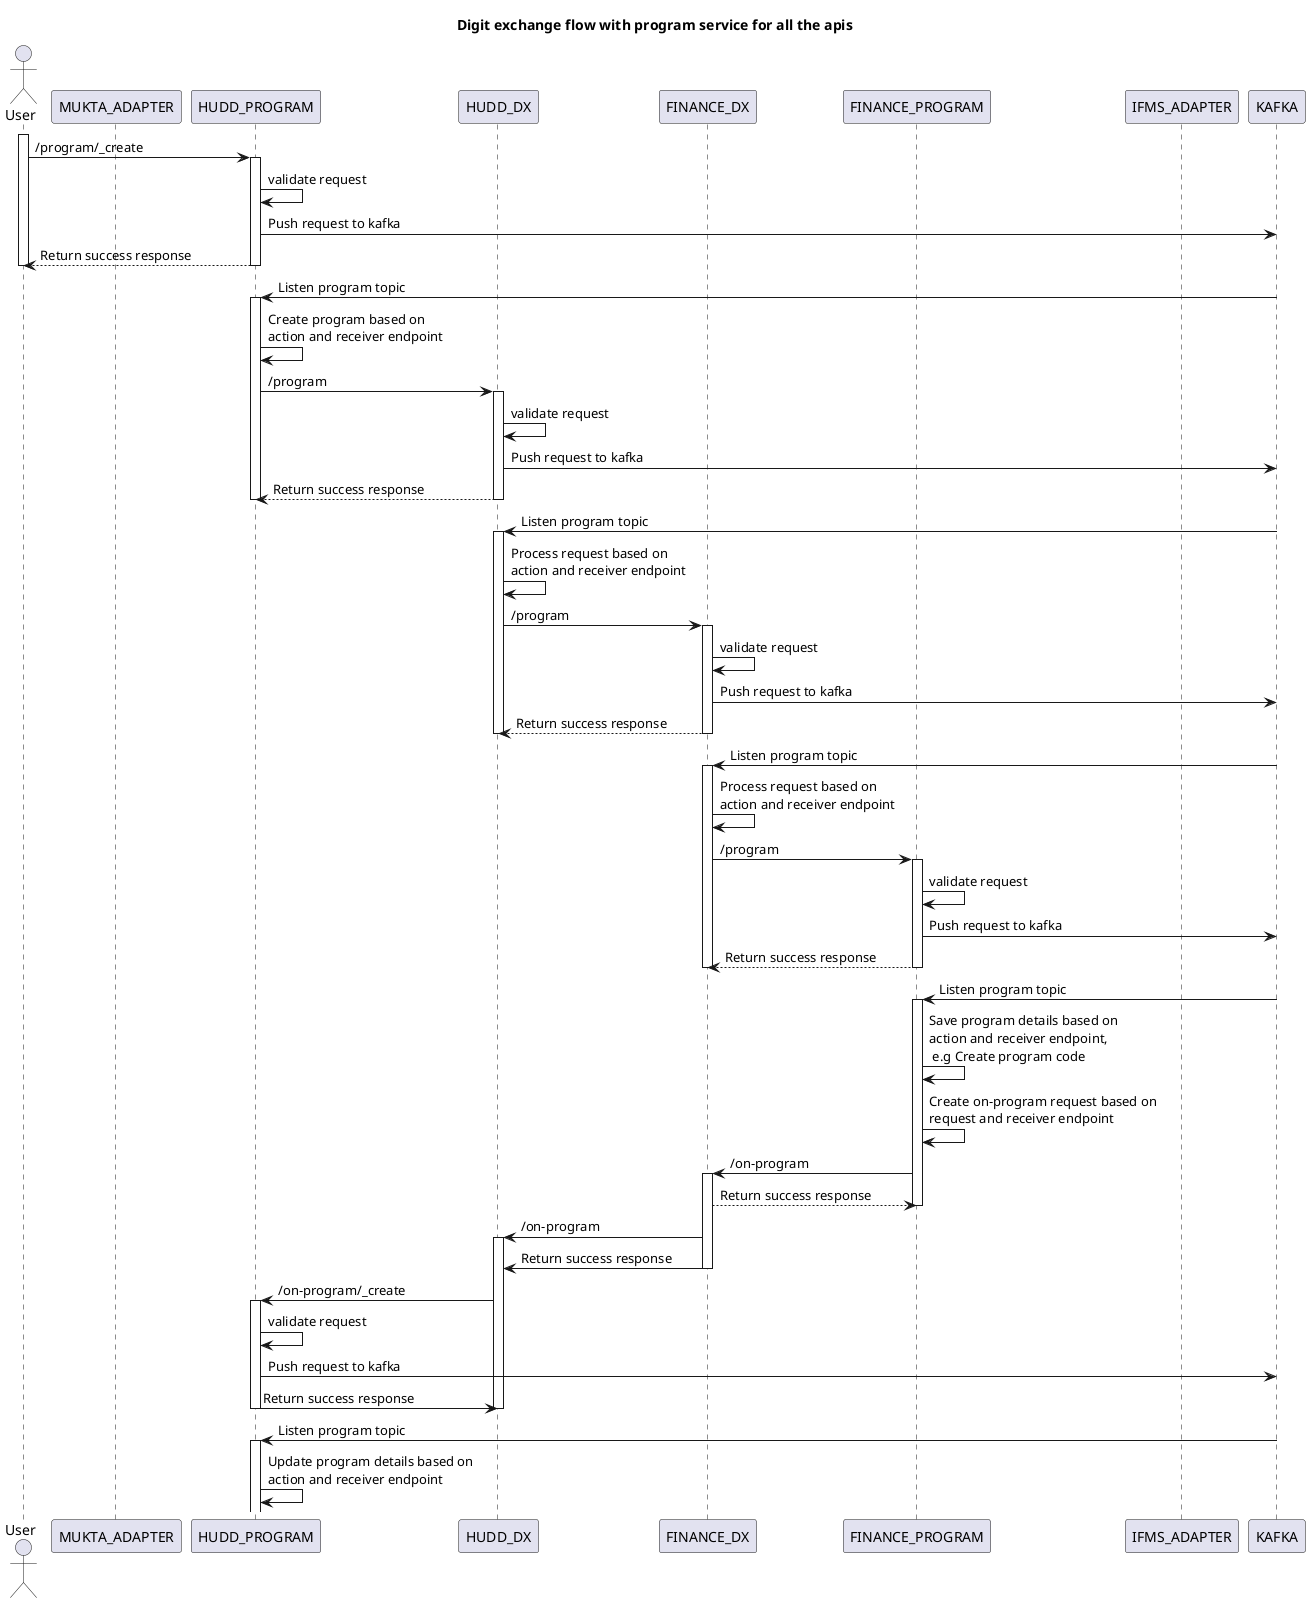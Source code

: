 @startuml
title Digit exchange flow with program service for all the apis
actor User as User order 0
participant MUKTA_ADAPTER as MUKTA_ADAPTER order 1
participant HUDD_PROGRAM as HUDD_PROGRAM order 1
participant HUDD_DX as HUDD_DX order 2
participant FINANCE_DX as FINANCE_DX order 3
participant FINANCE_PROGRAM as FINANCE_PROGRAM order 4
participant IFMS_ADAPTER as IFMS_ADAPTER order 5
participant KAFKA as KAFKA order 6

activate User
User -> HUDD_PROGRAM:  /program/_create
activate HUDD_PROGRAM
HUDD_PROGRAM -> HUDD_PROGRAM: validate request
HUDD_PROGRAM -> KAFKA: Push request to kafka
User <-- HUDD_PROGRAM:  Return success response
deactivate HUDD_PROGRAM
deactivate User
HUDD_PROGRAM <- KAFKA: Listen program topic
activate HUDD_PROGRAM
HUDD_PROGRAM -> HUDD_PROGRAM: Create program based on \naction and receiver endpoint
HUDD_PROGRAM -> HUDD_DX:  /program
activate HUDD_DX
HUDD_DX -> HUDD_DX: validate request
HUDD_DX -> KAFKA: Push request to kafka
HUDD_PROGRAM <-- HUDD_DX:  Return success response
deactivate HUDD_DX
deactivate HUDD_PROGRAM
HUDD_DX <- KAFKA: Listen program topic
activate HUDD_DX
HUDD_DX -> HUDD_DX: Process request based on \naction and receiver endpoint
HUDD_DX -> FINANCE_DX:  /program
activate FINANCE_DX
FINANCE_DX -> FINANCE_DX: validate request
FINANCE_DX -> KAFKA: Push request to kafka
HUDD_DX <-- FINANCE_DX:  Return success response
deactivate HUDD_DX
deactivate FINANCE_DX

FINANCE_DX <- KAFKA: Listen program topic
activate FINANCE_DX
FINANCE_DX -> FINANCE_DX: Process request based on \naction and receiver endpoint
FINANCE_DX -> FINANCE_PROGRAM:  /program
activate FINANCE_PROGRAM
FINANCE_PROGRAM -> FINANCE_PROGRAM: validate request
FINANCE_PROGRAM -> KAFKA: Push request to kafka
FINANCE_DX <-- FINANCE_PROGRAM :  Return success response
deactivate FINANCE_PROGRAM
deactivate HUDD_DX
deactivate FINANCE_DX

FINANCE_PROGRAM <- KAFKA: Listen program topic
activate FINANCE_PROGRAM
FINANCE_PROGRAM -> FINANCE_PROGRAM: Save program details based on \naction and receiver endpoint,\n e.g Create program code
FINANCE_PROGRAM -> FINANCE_PROGRAM: Create on-program request based on \nrequest and receiver endpoint
FINANCE_PROGRAM -> FINANCE_DX:  /on-program
activate FINANCE_DX
FINANCE_PROGRAM <-- FINANCE_DX:  Return success response
deactivate FINANCE_PROGRAM
FINANCE_DX -> HUDD_DX:  /on-program
activate HUDD_DX
HUDD_DX <- FINANCE_DX:  Return success response
deactivate FINANCE_DX
HUDD_DX -> HUDD_PROGRAM:  /on-program/_create
activate HUDD_PROGRAM
HUDD_PROGRAM -> HUDD_PROGRAM: validate request
HUDD_PROGRAM -> KAFKA: Push request to kafka
HUDD_PROGRAM -> HUDD_DX:  Return success response
deactivate HUDD_PROGRAM
deactivate HUDD_DX

HUDD_PROGRAM <- KAFKA: Listen program topic
activate HUDD_PROGRAM
HUDD_PROGRAM -> HUDD_PROGRAM: Update program details based on \naction and receiver endpoint
deactivate HUDD_DX

@enduml